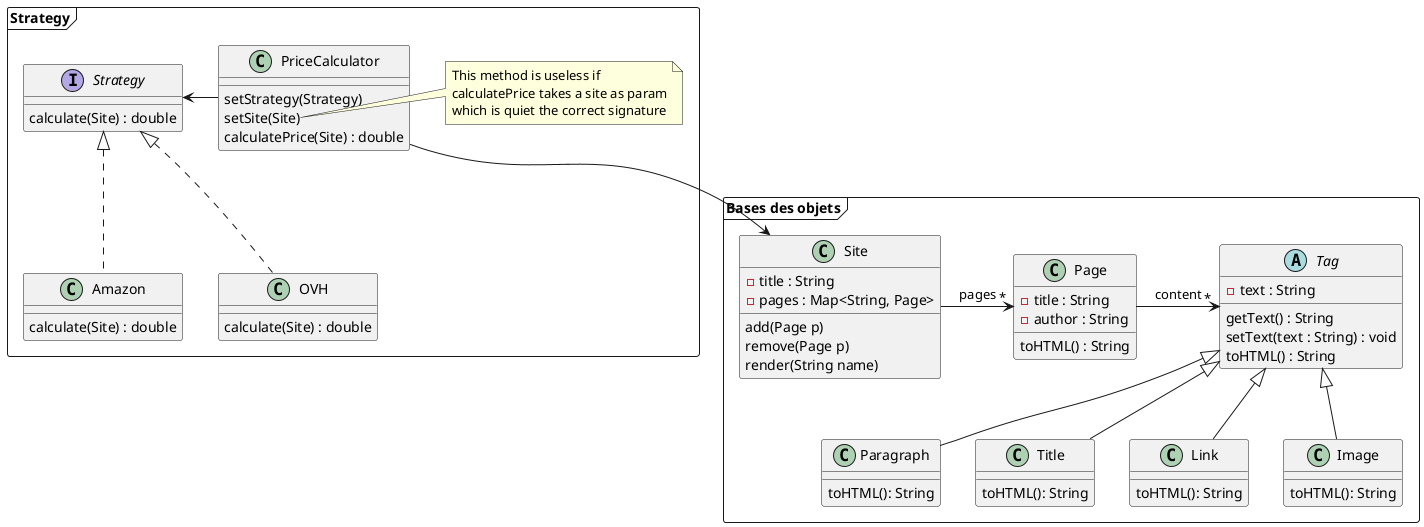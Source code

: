 @startuml
'https://plantuml.com/class-diagram


package "Bases des objets" <<Frame>> {

    class Page {
        -title : String
        -author : String
        toHTML() : String
    }

    abstract class Tag {
        - text : String
        getText() : String
        setText(text : String) : void
        toHTML() : String
    }

    Tag <|-- Paragraph
    Tag <|-- Title
    Tag <|-- Link
    Tag <|-- Image

    Page -> "*" Tag : content
    Site -> "*" Page : pages

    class Site {
        -title : String
        -pages : Map<String, Page>
        add(Page p)
        remove(Page p)
        render(String name)
    }

    Image : toHTML(): String
    Link : toHTML(): String
    Title : toHTML(): String
    Paragraph : toHTML(): String

}


package "Strategy" <<frame>> {
    class PriceCalculator {
        setStrategy(Strategy)
        setSite(Site)
        calculatePrice(Site) : double
    }
    note right of PriceCalculator::setSite
      This method is useless if
      calculatePrice takes a site as param
      which is quiet the correct signature
    end note

    interface Strategy {
        calculate(Site) : double
    }

    class OVH {
        calculate(Site) : double
    }

    class Amazon {
            calculate(Site) : double
        }
    PriceCalculator -> Strategy
    Strategy <|.. OVH
    Strategy <|.. Amazon

    PriceCalculator --> Site

}
@enduml
